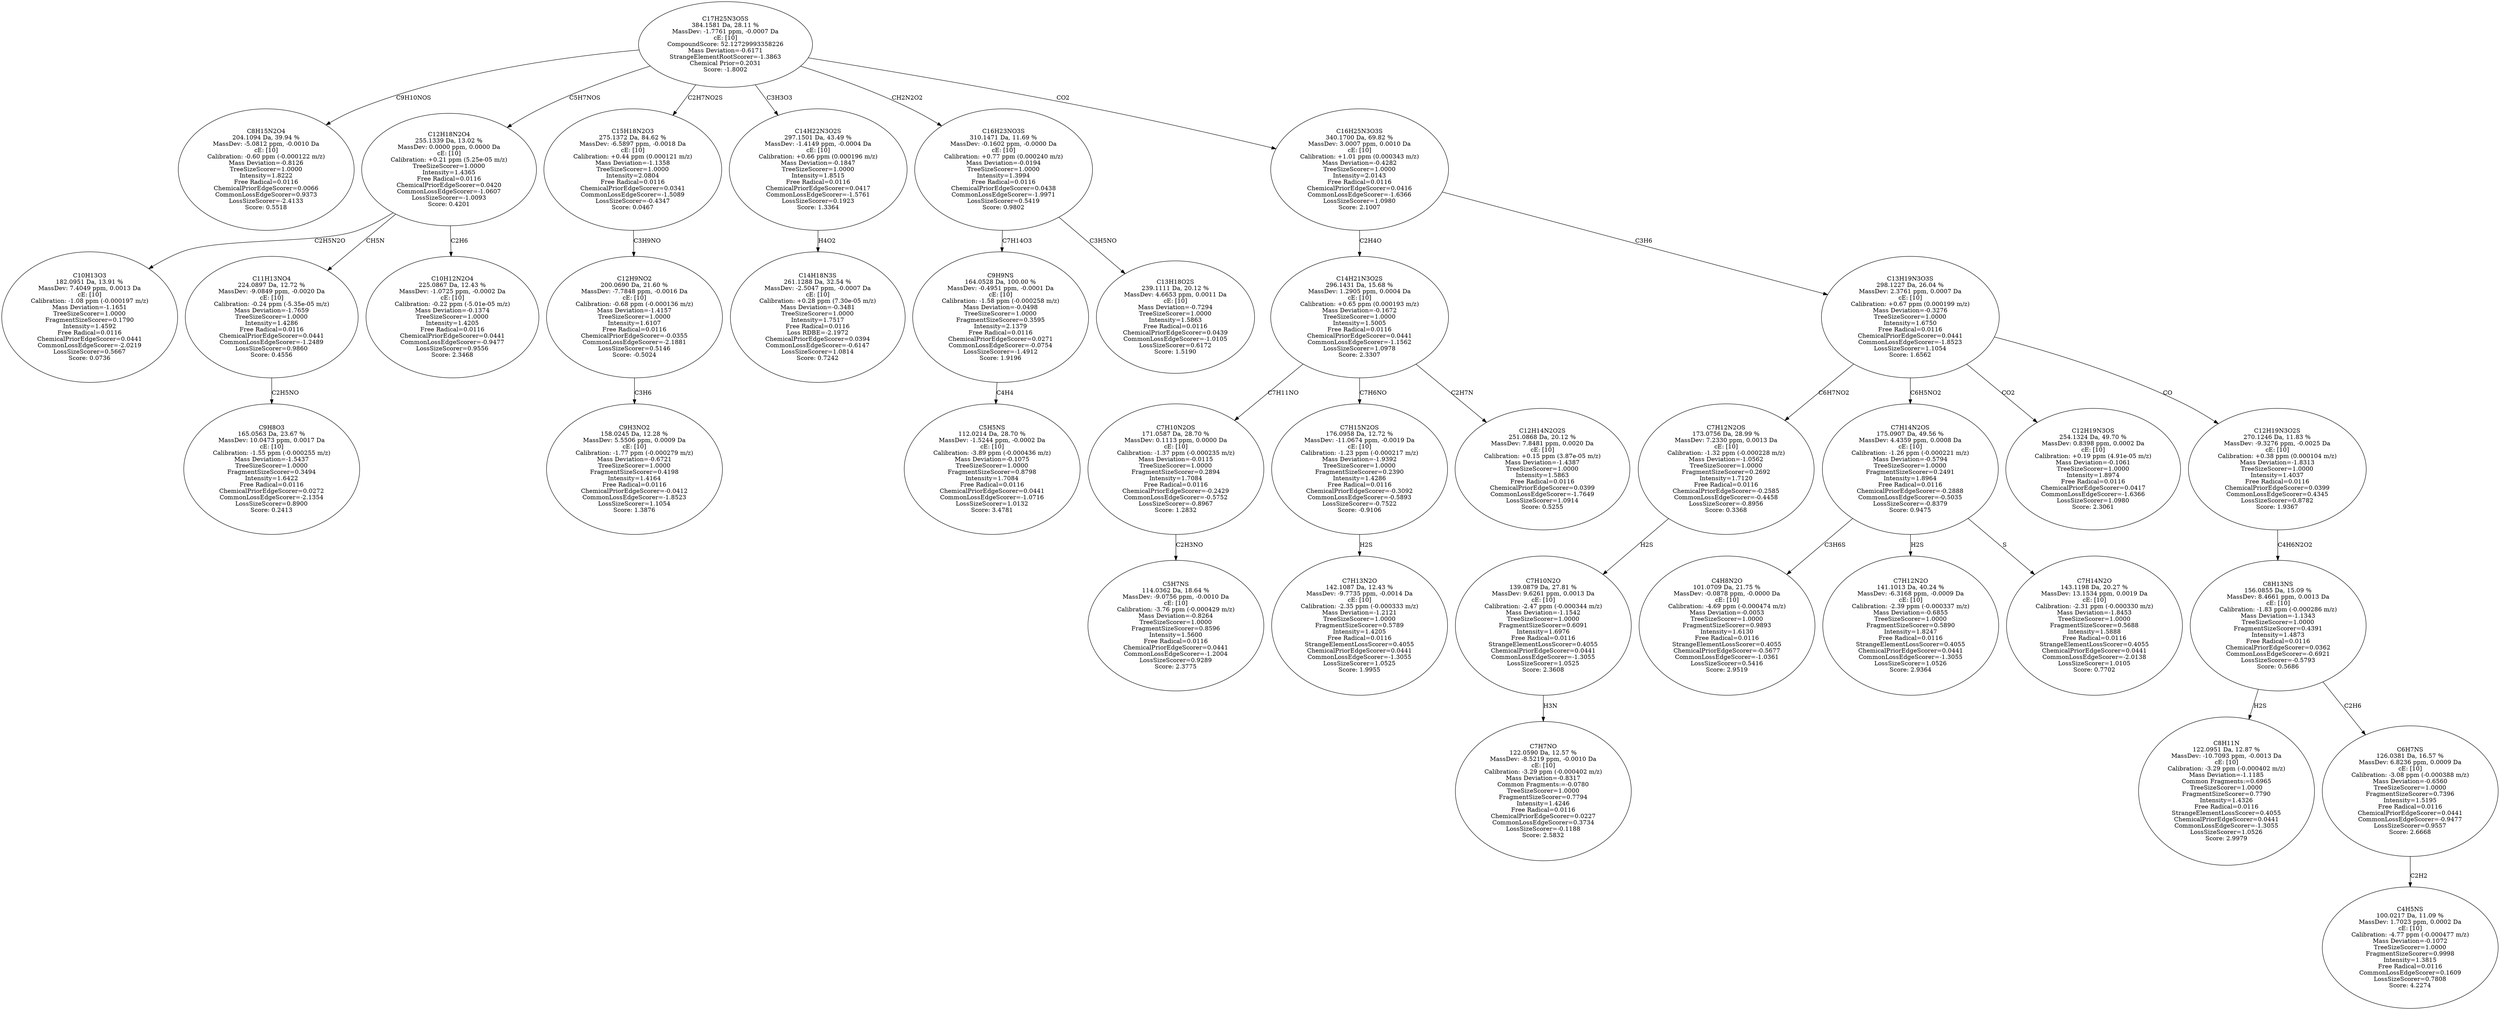 strict digraph {
v1 [label="C8H15N2O4\n204.1094 Da, 39.94 %\nMassDev: -5.0812 ppm, -0.0010 Da\ncE: [10]\nCalibration: -0.60 ppm (-0.000122 m/z)\nMass Deviation=-0.8126\nTreeSizeScorer=1.0000\nIntensity=1.8222\nFree Radical=0.0116\nChemicalPriorEdgeScorer=0.0066\nCommonLossEdgeScorer=0.9373\nLossSizeScorer=-2.4133\nScore: 0.5518"];
v2 [label="C10H13O3\n182.0951 Da, 13.91 %\nMassDev: 7.4049 ppm, 0.0013 Da\ncE: [10]\nCalibration: -1.08 ppm (-0.000197 m/z)\nMass Deviation=-1.1651\nTreeSizeScorer=1.0000\nFragmentSizeScorer=0.1790\nIntensity=1.4592\nFree Radical=0.0116\nChemicalPriorEdgeScorer=0.0441\nCommonLossEdgeScorer=-2.0219\nLossSizeScorer=0.5667\nScore: 0.0736"];
v3 [label="C9H8O3\n165.0563 Da, 23.67 %\nMassDev: 10.0473 ppm, 0.0017 Da\ncE: [10]\nCalibration: -1.55 ppm (-0.000255 m/z)\nMass Deviation=-1.5437\nTreeSizeScorer=1.0000\nFragmentSizeScorer=0.3494\nIntensity=1.6422\nFree Radical=0.0116\nChemicalPriorEdgeScorer=0.0272\nCommonLossEdgeScorer=-2.1354\nLossSizeScorer=0.8900\nScore: 0.2413"];
v4 [label="C11H13NO4\n224.0897 Da, 12.72 %\nMassDev: -9.0849 ppm, -0.0020 Da\ncE: [10]\nCalibration: -0.24 ppm (-5.35e-05 m/z)\nMass Deviation=-1.7659\nTreeSizeScorer=1.0000\nIntensity=1.4286\nFree Radical=0.0116\nChemicalPriorEdgeScorer=0.0441\nCommonLossEdgeScorer=-1.2489\nLossSizeScorer=0.9860\nScore: 0.4556"];
v5 [label="C10H12N2O4\n225.0867 Da, 12.43 %\nMassDev: -1.0725 ppm, -0.0002 Da\ncE: [10]\nCalibration: -0.22 ppm (-5.01e-05 m/z)\nMass Deviation=-0.1374\nTreeSizeScorer=1.0000\nIntensity=1.4205\nFree Radical=0.0116\nChemicalPriorEdgeScorer=0.0441\nCommonLossEdgeScorer=-0.9477\nLossSizeScorer=0.9556\nScore: 2.3468"];
v6 [label="C12H18N2O4\n255.1339 Da, 13.02 %\nMassDev: 0.0000 ppm, 0.0000 Da\ncE: [10]\nCalibration: +0.21 ppm (5.25e-05 m/z)\nTreeSizeScorer=1.0000\nIntensity=1.4365\nFree Radical=0.0116\nChemicalPriorEdgeScorer=0.0420\nCommonLossEdgeScorer=-1.0607\nLossSizeScorer=-1.0093\nScore: 0.4201"];
v7 [label="C9H3NO2\n158.0245 Da, 12.28 %\nMassDev: 5.5506 ppm, 0.0009 Da\ncE: [10]\nCalibration: -1.77 ppm (-0.000279 m/z)\nMass Deviation=-0.6721\nTreeSizeScorer=1.0000\nFragmentSizeScorer=0.4198\nIntensity=1.4164\nFree Radical=0.0116\nChemicalPriorEdgeScorer=-0.0412\nCommonLossEdgeScorer=-1.8523\nLossSizeScorer=1.1054\nScore: 1.3876"];
v8 [label="C12H9NO2\n200.0690 Da, 21.60 %\nMassDev: -7.7848 ppm, -0.0016 Da\ncE: [10]\nCalibration: -0.68 ppm (-0.000136 m/z)\nMass Deviation=-1.4157\nTreeSizeScorer=1.0000\nIntensity=1.6107\nFree Radical=0.0116\nChemicalPriorEdgeScorer=-0.0355\nCommonLossEdgeScorer=-2.1881\nLossSizeScorer=0.5146\nScore: -0.5024"];
v9 [label="C15H18N2O3\n275.1372 Da, 84.62 %\nMassDev: -6.5897 ppm, -0.0018 Da\ncE: [10]\nCalibration: +0.44 ppm (0.000121 m/z)\nMass Deviation=-1.1358\nTreeSizeScorer=1.0000\nIntensity=2.0804\nFree Radical=0.0116\nChemicalPriorEdgeScorer=0.0341\nCommonLossEdgeScorer=-1.5089\nLossSizeScorer=-0.4347\nScore: 0.0467"];
v10 [label="C14H18N3S\n261.1288 Da, 32.54 %\nMassDev: -2.5047 ppm, -0.0007 Da\ncE: [10]\nCalibration: +0.28 ppm (7.30e-05 m/z)\nMass Deviation=-0.3481\nTreeSizeScorer=1.0000\nIntensity=1.7517\nFree Radical=0.0116\nLoss RDBE=-2.1972\nChemicalPriorEdgeScorer=0.0394\nCommonLossEdgeScorer=-0.6147\nLossSizeScorer=1.0814\nScore: 0.7242"];
v11 [label="C14H22N3O2S\n297.1501 Da, 43.49 %\nMassDev: -1.4149 ppm, -0.0004 Da\ncE: [10]\nCalibration: +0.66 ppm (0.000196 m/z)\nMass Deviation=-0.1847\nTreeSizeScorer=1.0000\nIntensity=1.8515\nFree Radical=0.0116\nChemicalPriorEdgeScorer=0.0417\nCommonLossEdgeScorer=-1.5761\nLossSizeScorer=0.1923\nScore: 1.3364"];
v12 [label="C5H5NS\n112.0214 Da, 28.70 %\nMassDev: -1.5244 ppm, -0.0002 Da\ncE: [10]\nCalibration: -3.89 ppm (-0.000436 m/z)\nMass Deviation=-0.1075\nTreeSizeScorer=1.0000\nFragmentSizeScorer=0.8798\nIntensity=1.7084\nFree Radical=0.0116\nChemicalPriorEdgeScorer=0.0441\nCommonLossEdgeScorer=-1.0716\nLossSizeScorer=1.0132\nScore: 3.4781"];
v13 [label="C9H9NS\n164.0528 Da, 100.00 %\nMassDev: -0.4951 ppm, -0.0001 Da\ncE: [10]\nCalibration: -1.58 ppm (-0.000258 m/z)\nMass Deviation=-0.0498\nTreeSizeScorer=1.0000\nFragmentSizeScorer=0.3595\nIntensity=2.1379\nFree Radical=0.0116\nChemicalPriorEdgeScorer=0.0271\nCommonLossEdgeScorer=-0.0754\nLossSizeScorer=-1.4912\nScore: 1.9196"];
v14 [label="C13H18O2S\n239.1111 Da, 20.12 %\nMassDev: 4.6653 ppm, 0.0011 Da\ncE: [10]\nMass Deviation=-0.7294\nTreeSizeScorer=1.0000\nIntensity=1.5863\nFree Radical=0.0116\nChemicalPriorEdgeScorer=0.0439\nCommonLossEdgeScorer=-1.0105\nLossSizeScorer=0.6172\nScore: 1.5190"];
v15 [label="C16H23NO3S\n310.1471 Da, 11.69 %\nMassDev: -0.1602 ppm, -0.0000 Da\ncE: [10]\nCalibration: +0.77 ppm (0.000240 m/z)\nMass Deviation=-0.0194\nTreeSizeScorer=1.0000\nIntensity=1.3994\nFree Radical=0.0116\nChemicalPriorEdgeScorer=0.0438\nCommonLossEdgeScorer=-1.9971\nLossSizeScorer=0.5419\nScore: 0.9802"];
v16 [label="C5H7NS\n114.0362 Da, 18.64 %\nMassDev: -9.0756 ppm, -0.0010 Da\ncE: [10]\nCalibration: -3.76 ppm (-0.000429 m/z)\nMass Deviation=-0.8264\nTreeSizeScorer=1.0000\nFragmentSizeScorer=0.8596\nIntensity=1.5600\nFree Radical=0.0116\nChemicalPriorEdgeScorer=0.0441\nCommonLossEdgeScorer=-1.2004\nLossSizeScorer=0.9289\nScore: 2.3775"];
v17 [label="C7H10N2OS\n171.0587 Da, 28.70 %\nMassDev: 0.1113 ppm, 0.0000 Da\ncE: [10]\nCalibration: -1.37 ppm (-0.000235 m/z)\nMass Deviation=-0.0115\nTreeSizeScorer=1.0000\nFragmentSizeScorer=0.2894\nIntensity=1.7084\nFree Radical=0.0116\nChemicalPriorEdgeScorer=-0.2429\nCommonLossEdgeScorer=-0.5752\nLossSizeScorer=-0.8967\nScore: 1.2832"];
v18 [label="C7H13N2O\n142.1087 Da, 12.43 %\nMassDev: -9.7735 ppm, -0.0014 Da\ncE: [10]\nCalibration: -2.35 ppm (-0.000333 m/z)\nMass Deviation=-1.2121\nTreeSizeScorer=1.0000\nFragmentSizeScorer=0.5789\nIntensity=1.4205\nFree Radical=0.0116\nStrangeElementLossScorer=0.4055\nChemicalPriorEdgeScorer=0.0441\nCommonLossEdgeScorer=-1.3055\nLossSizeScorer=1.0525\nScore: 1.9955"];
v19 [label="C7H15N2OS\n176.0958 Da, 12.72 %\nMassDev: -11.0674 ppm, -0.0019 Da\ncE: [10]\nCalibration: -1.23 ppm (-0.000217 m/z)\nMass Deviation=-1.9392\nTreeSizeScorer=1.0000\nFragmentSizeScorer=0.2390\nIntensity=1.4286\nFree Radical=0.0116\nChemicalPriorEdgeScorer=-0.3092\nCommonLossEdgeScorer=-0.5893\nLossSizeScorer=-0.7522\nScore: -0.9106"];
v20 [label="C12H14N2O2S\n251.0868 Da, 20.12 %\nMassDev: 7.8481 ppm, 0.0020 Da\ncE: [10]\nCalibration: +0.15 ppm (3.87e-05 m/z)\nMass Deviation=-1.4387\nTreeSizeScorer=1.0000\nIntensity=1.5863\nFree Radical=0.0116\nChemicalPriorEdgeScorer=0.0399\nCommonLossEdgeScorer=-1.7649\nLossSizeScorer=1.0914\nScore: 0.5255"];
v21 [label="C14H21N3O2S\n296.1431 Da, 15.68 %\nMassDev: 1.2905 ppm, 0.0004 Da\ncE: [10]\nCalibration: +0.65 ppm (0.000193 m/z)\nMass Deviation=-0.1672\nTreeSizeScorer=1.0000\nIntensity=1.5005\nFree Radical=0.0116\nChemicalPriorEdgeScorer=0.0441\nCommonLossEdgeScorer=-1.1562\nLossSizeScorer=1.0978\nScore: 2.3307"];
v22 [label="C7H7NO\n122.0590 Da, 12.57 %\nMassDev: -8.5219 ppm, -0.0010 Da\ncE: [10]\nCalibration: -3.29 ppm (-0.000402 m/z)\nMass Deviation=-0.8317\nCommon Fragments:=-0.0780\nTreeSizeScorer=1.0000\nFragmentSizeScorer=0.7794\nIntensity=1.4246\nFree Radical=0.0116\nChemicalPriorEdgeScorer=0.0227\nCommonLossEdgeScorer=0.3734\nLossSizeScorer=-0.1188\nScore: 2.5832"];
v23 [label="C7H10N2O\n139.0879 Da, 27.81 %\nMassDev: 9.6261 ppm, 0.0013 Da\ncE: [10]\nCalibration: -2.47 ppm (-0.000344 m/z)\nMass Deviation=-1.1542\nTreeSizeScorer=1.0000\nFragmentSizeScorer=0.6091\nIntensity=1.6976\nFree Radical=0.0116\nStrangeElementLossScorer=0.4055\nChemicalPriorEdgeScorer=0.0441\nCommonLossEdgeScorer=-1.3055\nLossSizeScorer=1.0525\nScore: 2.3608"];
v24 [label="C7H12N2OS\n173.0756 Da, 28.99 %\nMassDev: 7.2330 ppm, 0.0013 Da\ncE: [10]\nCalibration: -1.32 ppm (-0.000228 m/z)\nMass Deviation=-1.0562\nTreeSizeScorer=1.0000\nFragmentSizeScorer=0.2692\nIntensity=1.7120\nFree Radical=0.0116\nChemicalPriorEdgeScorer=-0.2585\nCommonLossEdgeScorer=-0.4458\nLossSizeScorer=-0.8956\nScore: 0.3368"];
v25 [label="C4H8N2O\n101.0709 Da, 21.75 %\nMassDev: -0.0878 ppm, -0.0000 Da\ncE: [10]\nCalibration: -4.69 ppm (-0.000474 m/z)\nMass Deviation=-0.0053\nTreeSizeScorer=1.0000\nFragmentSizeScorer=0.9893\nIntensity=1.6130\nFree Radical=0.0116\nStrangeElementLossScorer=0.4055\nChemicalPriorEdgeScorer=-0.5677\nCommonLossEdgeScorer=-1.0361\nLossSizeScorer=0.5416\nScore: 2.9519"];
v26 [label="C7H12N2O\n141.1013 Da, 40.24 %\nMassDev: -6.3168 ppm, -0.0009 Da\ncE: [10]\nCalibration: -2.39 ppm (-0.000337 m/z)\nMass Deviation=-0.6855\nTreeSizeScorer=1.0000\nFragmentSizeScorer=0.5890\nIntensity=1.8247\nFree Radical=0.0116\nStrangeElementLossScorer=0.4055\nChemicalPriorEdgeScorer=0.0441\nCommonLossEdgeScorer=-1.3055\nLossSizeScorer=1.0526\nScore: 2.9364"];
v27 [label="C7H14N2O\n143.1198 Da, 20.27 %\nMassDev: 13.1534 ppm, 0.0019 Da\ncE: [10]\nCalibration: -2.31 ppm (-0.000330 m/z)\nMass Deviation=-1.8453\nTreeSizeScorer=1.0000\nFragmentSizeScorer=0.5688\nIntensity=1.5888\nFree Radical=0.0116\nStrangeElementLossScorer=0.4055\nChemicalPriorEdgeScorer=0.0441\nCommonLossEdgeScorer=-2.0138\nLossSizeScorer=1.0105\nScore: 0.7702"];
v28 [label="C7H14N2OS\n175.0907 Da, 49.56 %\nMassDev: 4.4359 ppm, 0.0008 Da\ncE: [10]\nCalibration: -1.26 ppm (-0.000221 m/z)\nMass Deviation=-0.5794\nTreeSizeScorer=1.0000\nFragmentSizeScorer=0.2491\nIntensity=1.8964\nFree Radical=0.0116\nChemicalPriorEdgeScorer=-0.2888\nCommonLossEdgeScorer=-0.5035\nLossSizeScorer=-0.8379\nScore: 0.9475"];
v29 [label="C12H19N3OS\n254.1324 Da, 49.70 %\nMassDev: 0.8398 ppm, 0.0002 Da\ncE: [10]\nCalibration: +0.19 ppm (4.91e-05 m/z)\nMass Deviation=-0.1061\nTreeSizeScorer=1.0000\nIntensity=1.8974\nFree Radical=0.0116\nChemicalPriorEdgeScorer=0.0417\nCommonLossEdgeScorer=-1.6366\nLossSizeScorer=1.0980\nScore: 2.3061"];
v30 [label="C8H11N\n122.0951 Da, 12.87 %\nMassDev: -10.7093 ppm, -0.0013 Da\ncE: [10]\nCalibration: -3.29 ppm (-0.000402 m/z)\nMass Deviation=-1.1185\nCommon Fragments:=0.6965\nTreeSizeScorer=1.0000\nFragmentSizeScorer=0.7790\nIntensity=1.4326\nFree Radical=0.0116\nStrangeElementLossScorer=0.4055\nChemicalPriorEdgeScorer=0.0441\nCommonLossEdgeScorer=-1.3055\nLossSizeScorer=1.0526\nScore: 2.9979"];
v31 [label="C4H5NS\n100.0217 Da, 11.09 %\nMassDev: 1.7023 ppm, 0.0002 Da\ncE: [10]\nCalibration: -4.77 ppm (-0.000477 m/z)\nMass Deviation=-0.1072\nTreeSizeScorer=1.0000\nFragmentSizeScorer=0.9998\nIntensity=1.3815\nFree Radical=0.0116\nCommonLossEdgeScorer=0.1609\nLossSizeScorer=0.7808\nScore: 4.2274"];
v32 [label="C6H7NS\n126.0381 Da, 16.57 %\nMassDev: 6.8236 ppm, 0.0009 Da\ncE: [10]\nCalibration: -3.08 ppm (-0.000388 m/z)\nMass Deviation=-0.6560\nTreeSizeScorer=1.0000\nFragmentSizeScorer=0.7396\nIntensity=1.5195\nFree Radical=0.0116\nChemicalPriorEdgeScorer=0.0441\nCommonLossEdgeScorer=-0.9477\nLossSizeScorer=0.9557\nScore: 2.6668"];
v33 [label="C8H13NS\n156.0855 Da, 15.09 %\nMassDev: 8.4661 ppm, 0.0013 Da\ncE: [10]\nCalibration: -1.83 ppm (-0.000286 m/z)\nMass Deviation=-1.1343\nTreeSizeScorer=1.0000\nFragmentSizeScorer=0.4391\nIntensity=1.4873\nFree Radical=0.0116\nChemicalPriorEdgeScorer=0.0362\nCommonLossEdgeScorer=-0.6921\nLossSizeScorer=-0.5793\nScore: 0.5686"];
v34 [label="C12H19N3O2S\n270.1246 Da, 11.83 %\nMassDev: -9.3276 ppm, -0.0025 Da\ncE: [10]\nCalibration: +0.38 ppm (0.000104 m/z)\nMass Deviation=-1.8313\nTreeSizeScorer=1.0000\nIntensity=1.4037\nFree Radical=0.0116\nChemicalPriorEdgeScorer=0.0399\nCommonLossEdgeScorer=0.4345\nLossSizeScorer=0.8782\nScore: 1.9367"];
v35 [label="C13H19N3O3S\n298.1227 Da, 26.04 %\nMassDev: 2.3761 ppm, 0.0007 Da\ncE: [10]\nCalibration: +0.67 ppm (0.000199 m/z)\nMass Deviation=-0.3276\nTreeSizeScorer=1.0000\nIntensity=1.6750\nFree Radical=0.0116\nChemicalPriorEdgeScorer=0.0441\nCommonLossEdgeScorer=-1.8523\nLossSizeScorer=1.1054\nScore: 1.6562"];
v36 [label="C16H25N3O3S\n340.1700 Da, 69.82 %\nMassDev: 3.0007 ppm, 0.0010 Da\ncE: [10]\nCalibration: +1.01 ppm (0.000343 m/z)\nMass Deviation=-0.4282\nTreeSizeScorer=1.0000\nIntensity=2.0143\nFree Radical=0.0116\nChemicalPriorEdgeScorer=0.0416\nCommonLossEdgeScorer=-1.6366\nLossSizeScorer=1.0980\nScore: 2.1007"];
v37 [label="C17H25N3O5S\n384.1581 Da, 28.11 %\nMassDev: -1.7761 ppm, -0.0007 Da\ncE: [10]\nCompoundScore: 52.12729993358226\nMass Deviation=-0.6171\nStrangeElementRootScorer=-1.3863\nChemical Prior=0.2031\nScore: -1.8002"];
v37 -> v1 [label="C9H10NOS"];
v6 -> v2 [label="C2H5N2O"];
v4 -> v3 [label="C2H5NO"];
v6 -> v4 [label="CH5N"];
v6 -> v5 [label="C2H6"];
v37 -> v6 [label="C5H7NOS"];
v8 -> v7 [label="C3H6"];
v9 -> v8 [label="C3H9NO"];
v37 -> v9 [label="C2H7NO2S"];
v11 -> v10 [label="H4O2"];
v37 -> v11 [label="C3H3O3"];
v13 -> v12 [label="C4H4"];
v15 -> v13 [label="C7H14O3"];
v15 -> v14 [label="C3H5NO"];
v37 -> v15 [label="CH2N2O2"];
v17 -> v16 [label="C2H3NO"];
v21 -> v17 [label="C7H11NO"];
v19 -> v18 [label="H2S"];
v21 -> v19 [label="C7H6NO"];
v21 -> v20 [label="C2H7N"];
v36 -> v21 [label="C2H4O"];
v23 -> v22 [label="H3N"];
v24 -> v23 [label="H2S"];
v35 -> v24 [label="C6H7NO2"];
v28 -> v25 [label="C3H6S"];
v28 -> v26 [label="H2S"];
v28 -> v27 [label="S"];
v35 -> v28 [label="C6H5NO2"];
v35 -> v29 [label="CO2"];
v33 -> v30 [label="H2S"];
v32 -> v31 [label="C2H2"];
v33 -> v32 [label="C2H6"];
v34 -> v33 [label="C4H6N2O2"];
v35 -> v34 [label="CO"];
v36 -> v35 [label="C3H6"];
v37 -> v36 [label="CO2"];
}